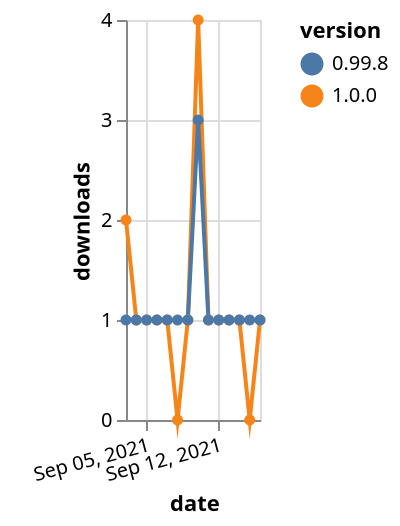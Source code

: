 {"$schema": "https://vega.github.io/schema/vega-lite/v5.json", "description": "A simple bar chart with embedded data.", "data": {"values": [{"date": "2021-09-03", "total": 118, "delta": 2, "version": "1.0.0"}, {"date": "2021-09-04", "total": 119, "delta": 1, "version": "1.0.0"}, {"date": "2021-09-05", "total": 120, "delta": 1, "version": "1.0.0"}, {"date": "2021-09-06", "total": 121, "delta": 1, "version": "1.0.0"}, {"date": "2021-09-07", "total": 122, "delta": 1, "version": "1.0.0"}, {"date": "2021-09-08", "total": 122, "delta": 0, "version": "1.0.0"}, {"date": "2021-09-09", "total": 123, "delta": 1, "version": "1.0.0"}, {"date": "2021-09-10", "total": 127, "delta": 4, "version": "1.0.0"}, {"date": "2021-09-11", "total": 128, "delta": 1, "version": "1.0.0"}, {"date": "2021-09-12", "total": 129, "delta": 1, "version": "1.0.0"}, {"date": "2021-09-13", "total": 130, "delta": 1, "version": "1.0.0"}, {"date": "2021-09-14", "total": 131, "delta": 1, "version": "1.0.0"}, {"date": "2021-09-15", "total": 131, "delta": 0, "version": "1.0.0"}, {"date": "2021-09-16", "total": 132, "delta": 1, "version": "1.0.0"}, {"date": "2021-09-03", "total": 160, "delta": 1, "version": "0.99.8"}, {"date": "2021-09-04", "total": 161, "delta": 1, "version": "0.99.8"}, {"date": "2021-09-05", "total": 162, "delta": 1, "version": "0.99.8"}, {"date": "2021-09-06", "total": 163, "delta": 1, "version": "0.99.8"}, {"date": "2021-09-07", "total": 164, "delta": 1, "version": "0.99.8"}, {"date": "2021-09-08", "total": 165, "delta": 1, "version": "0.99.8"}, {"date": "2021-09-09", "total": 166, "delta": 1, "version": "0.99.8"}, {"date": "2021-09-10", "total": 169, "delta": 3, "version": "0.99.8"}, {"date": "2021-09-11", "total": 170, "delta": 1, "version": "0.99.8"}, {"date": "2021-09-12", "total": 171, "delta": 1, "version": "0.99.8"}, {"date": "2021-09-13", "total": 172, "delta": 1, "version": "0.99.8"}, {"date": "2021-09-14", "total": 173, "delta": 1, "version": "0.99.8"}, {"date": "2021-09-15", "total": 174, "delta": 1, "version": "0.99.8"}, {"date": "2021-09-16", "total": 175, "delta": 1, "version": "0.99.8"}]}, "width": "container", "mark": {"type": "line", "point": {"filled": true}}, "encoding": {"x": {"field": "date", "type": "temporal", "timeUnit": "yearmonthdate", "title": "date", "axis": {"labelAngle": -15}}, "y": {"field": "delta", "type": "quantitative", "title": "downloads"}, "color": {"field": "version", "type": "nominal"}, "tooltip": {"field": "delta"}}}